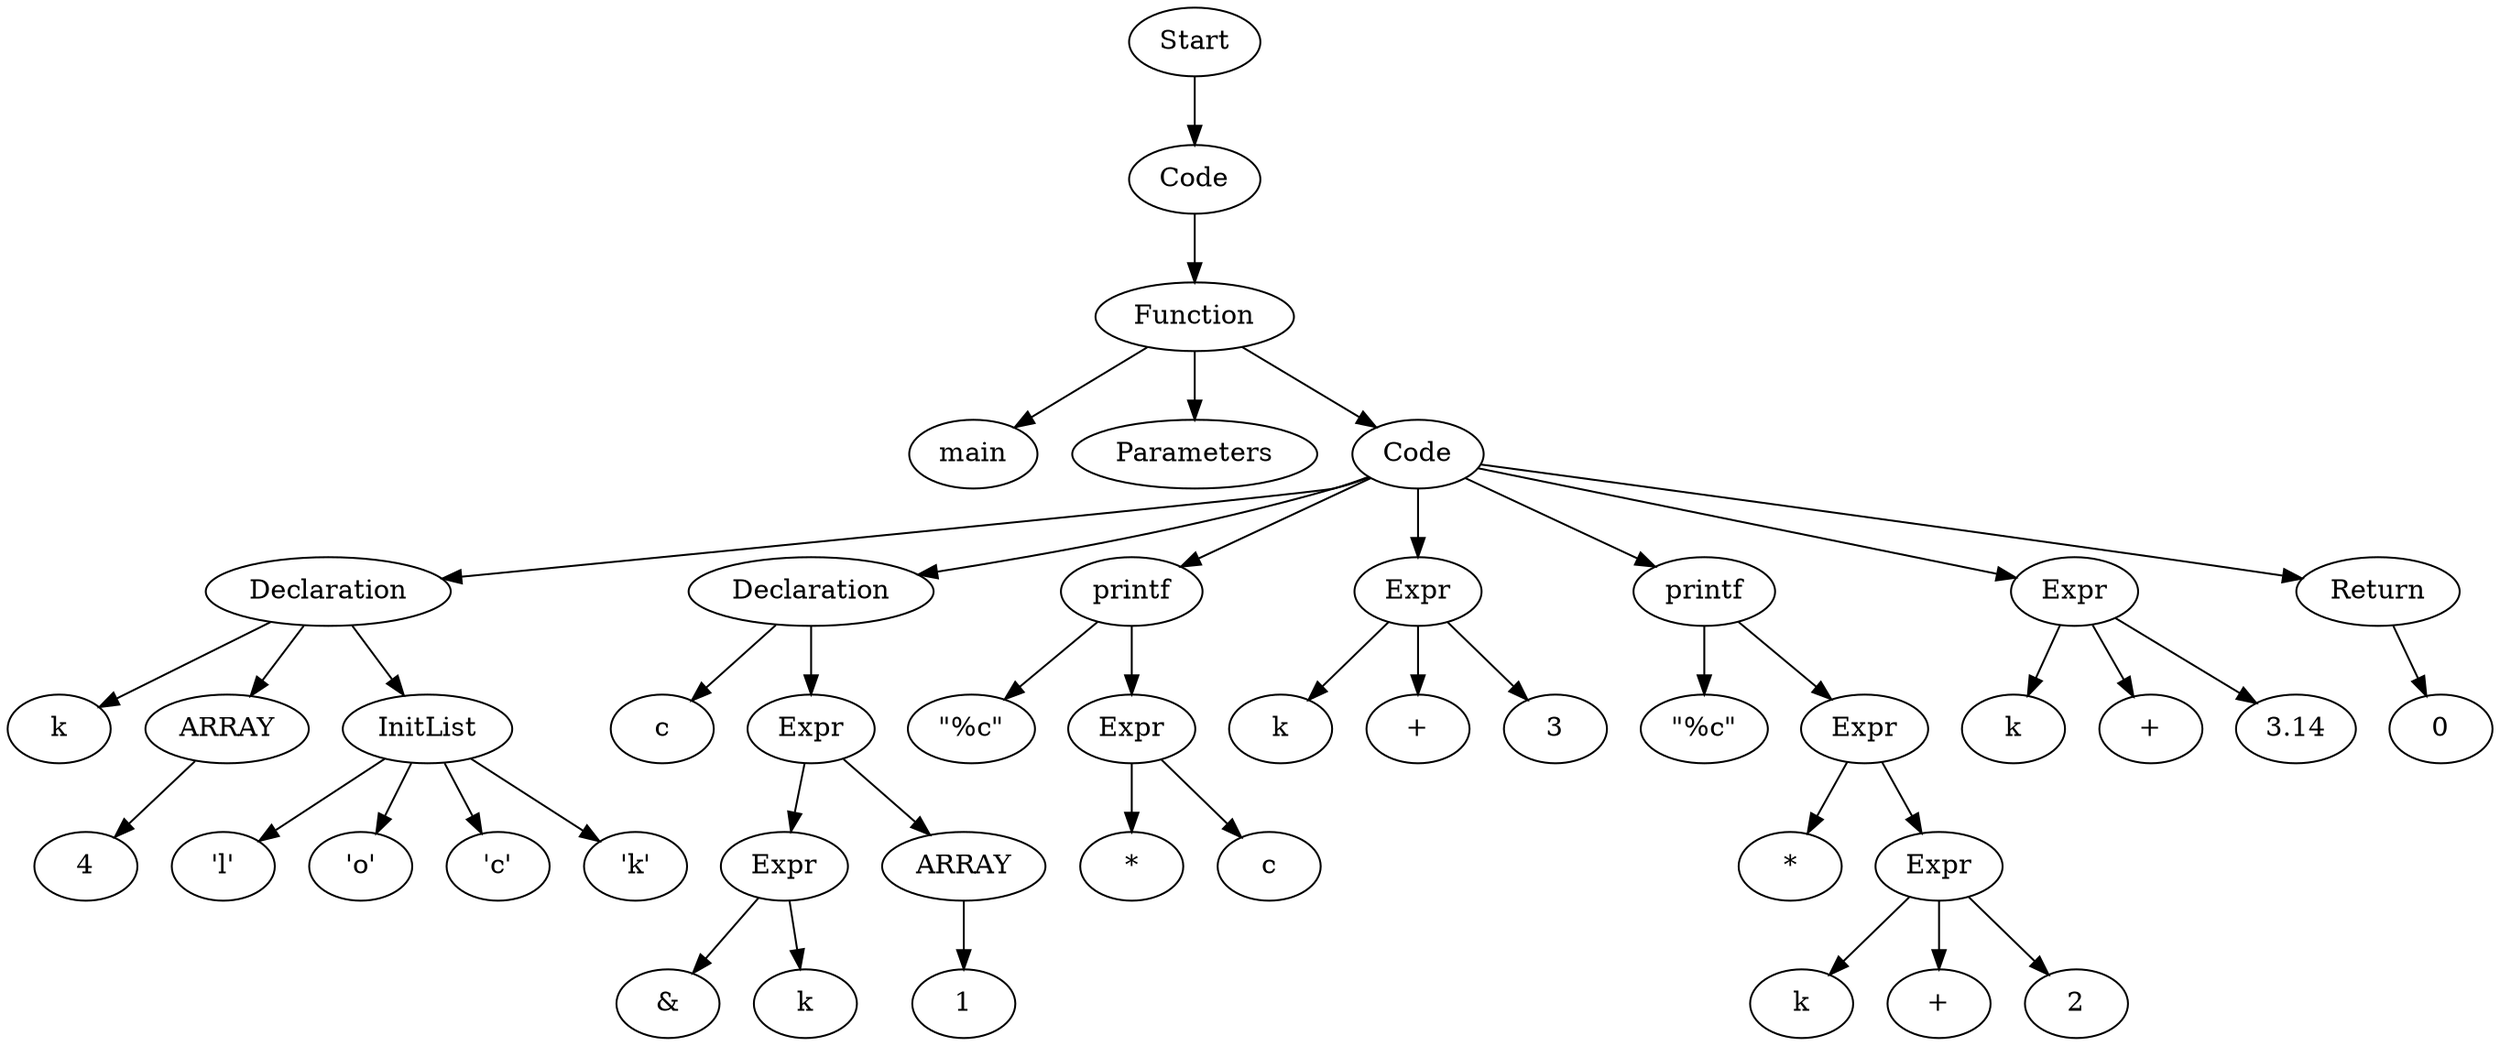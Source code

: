 digraph AST {
  "138626062299008" [label="Start"];
  "138626062299008" -> "138626062300016";
  "138626062300016" [label="Code"];
  "138626062300016" -> "138626062298576";
  "138626062298576" [label="Function"];
  "138626062298576" -> "138626062292960";
  "138626062298576" -> "138626062289552";
  "138626062298576" -> "138626062298528";
  "138626062292960" [label="main"];
  "138626062289552" [label="Parameters"];
  "138626062298528" [label="Code"];
  "138626062298528" -> "138626062297472";
  "138626062298528" -> "138626062361856";
  "138626062298528" -> "138626062353216";
  "138626062298528" -> "138626062353936";
  "138626062298528" -> "138626062356720";
  "138626062298528" -> "138626062366512";
  "138626062298528" -> "138626062598400";
  "138626062297472" [label="Declaration"];
  "138626062297472" -> "138626062298624";
  "138626062297472" -> "138626062295840";
  "138626062297472" -> "138626062299392";
  "138626062298624" [label="k"];
  "138626062295840" [label="ARRAY"];
  "138626062295840" -> "138626062299248";
  "138626062299248" [label="4"];
  "138626062299392" [label="InitList"];
  "138626062299392" -> "138626062363392";
  "138626062299392" -> "138626062362336";
  "138626062299392" -> "138626062353792";
  "138626062299392" -> "138626062362288";
  "138626062363392" [label="'l'"];
  "138626062362336" [label="'o'"];
  "138626062353792" [label="'c'"];
  "138626062362288" [label="'k'"];
  "138626062361856" [label="Declaration"];
  "138626062361856" -> "138626062359600";
  "138626062361856" -> "138626062362768";
  "138626062359600" [label="c"];
  "138626062362768" [label="Expr"];
  "138626062362768" -> "138626062352976";
  "138626062362768" -> "138626062359744";
  "138626062352976" [label="Expr"];
  "138626062352976" -> "138626062353360";
  "138626062352976" -> "138626062358640";
  "138626062353360" [label="&"];
  "138626062358640" [label="k"];
  "138626062359744" [label="ARRAY"];
  "138626062359744" -> "138626062360608";
  "138626062360608" [label="1"];
  "138626062353216" [label="printf"];
  "138626062353216" -> "138626062360848";
  "138626062353216" -> "138626062357152";
  "138626062360848" [label="\"%c\""];
  "138626062357152" [label="Expr"];
  "138626062357152" -> "138626062358304";
  "138626062357152" -> "138626062356480";
  "138626062358304" [label="*"];
  "138626062356480" [label="c"];
  "138626062353936" [label="Expr"];
  "138626062353936" -> "138626062353696";
  "138626062353936" -> "138626062364832";
  "138626062353936" -> "138626062363536";
  "138626062353696" [label="k"];
  "138626062364832" [label="+"];
  "138626062363536" [label="3"];
  "138626062356720" [label="printf"];
  "138626062356720" -> "138626062356864";
  "138626062356720" -> "138626062364784";
  "138626062356864" [label="\"%c\""];
  "138626062364784" [label="Expr"];
  "138626062364784" -> "138626062362096";
  "138626062364784" -> "138626062365744";
  "138626062362096" [label="*"];
  "138626062365744" [label="Expr"];
  "138626062365744" -> "138626062354848";
  "138626062365744" -> "138626062352592";
  "138626062365744" -> "138626062365360";
  "138626062354848" [label="k"];
  "138626062352592" [label="+"];
  "138626062365360" [label="2"];
  "138626062366512" [label="Expr"];
  "138626062366512" -> "138626062363872";
  "138626062366512" -> "138626062356336";
  "138626062366512" -> "138626062354512";
  "138626062363872" [label="k"];
  "138626062356336" [label="+"];
  "138626062354512" [label="3.14"];
  "138626062598400" [label="Return"];
  "138626062598400" -> "138626062599120";
  "138626062599120" [label="0"];
}
